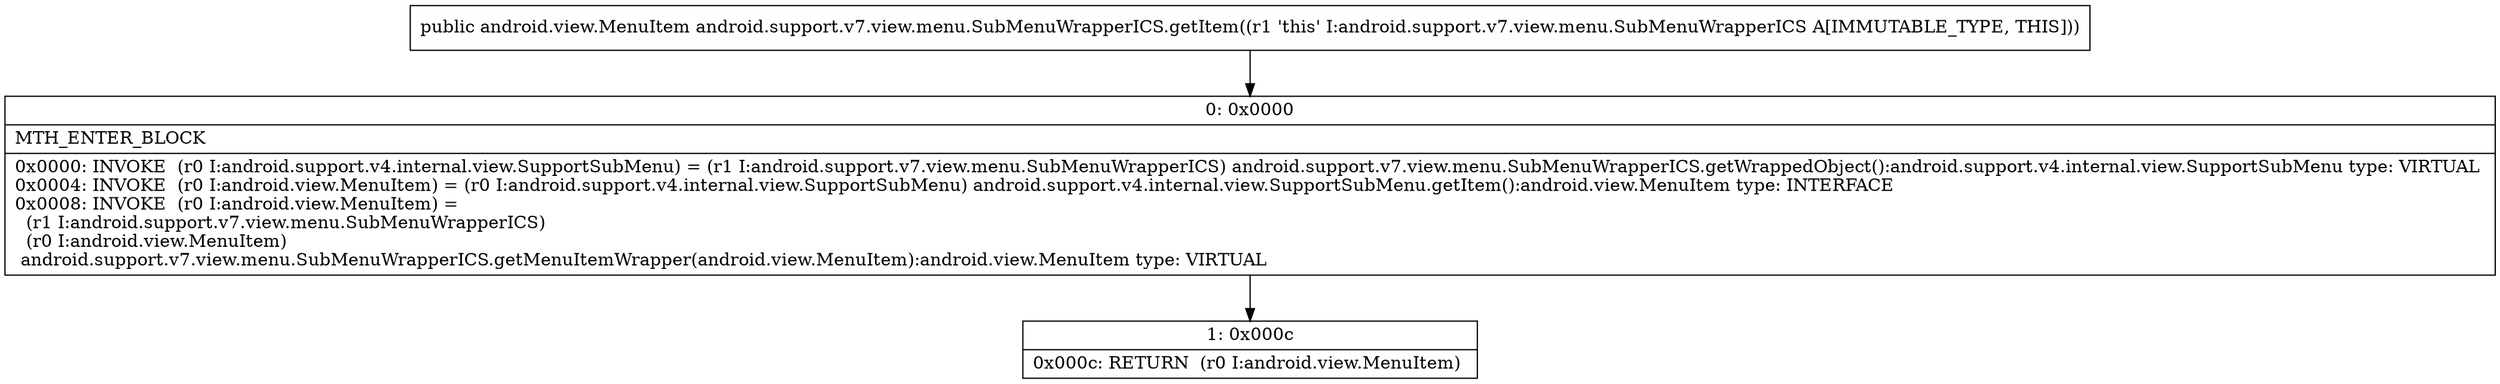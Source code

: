digraph "CFG forandroid.support.v7.view.menu.SubMenuWrapperICS.getItem()Landroid\/view\/MenuItem;" {
Node_0 [shape=record,label="{0\:\ 0x0000|MTH_ENTER_BLOCK\l|0x0000: INVOKE  (r0 I:android.support.v4.internal.view.SupportSubMenu) = (r1 I:android.support.v7.view.menu.SubMenuWrapperICS) android.support.v7.view.menu.SubMenuWrapperICS.getWrappedObject():android.support.v4.internal.view.SupportSubMenu type: VIRTUAL \l0x0004: INVOKE  (r0 I:android.view.MenuItem) = (r0 I:android.support.v4.internal.view.SupportSubMenu) android.support.v4.internal.view.SupportSubMenu.getItem():android.view.MenuItem type: INTERFACE \l0x0008: INVOKE  (r0 I:android.view.MenuItem) = \l  (r1 I:android.support.v7.view.menu.SubMenuWrapperICS)\l  (r0 I:android.view.MenuItem)\l android.support.v7.view.menu.SubMenuWrapperICS.getMenuItemWrapper(android.view.MenuItem):android.view.MenuItem type: VIRTUAL \l}"];
Node_1 [shape=record,label="{1\:\ 0x000c|0x000c: RETURN  (r0 I:android.view.MenuItem) \l}"];
MethodNode[shape=record,label="{public android.view.MenuItem android.support.v7.view.menu.SubMenuWrapperICS.getItem((r1 'this' I:android.support.v7.view.menu.SubMenuWrapperICS A[IMMUTABLE_TYPE, THIS])) }"];
MethodNode -> Node_0;
Node_0 -> Node_1;
}

